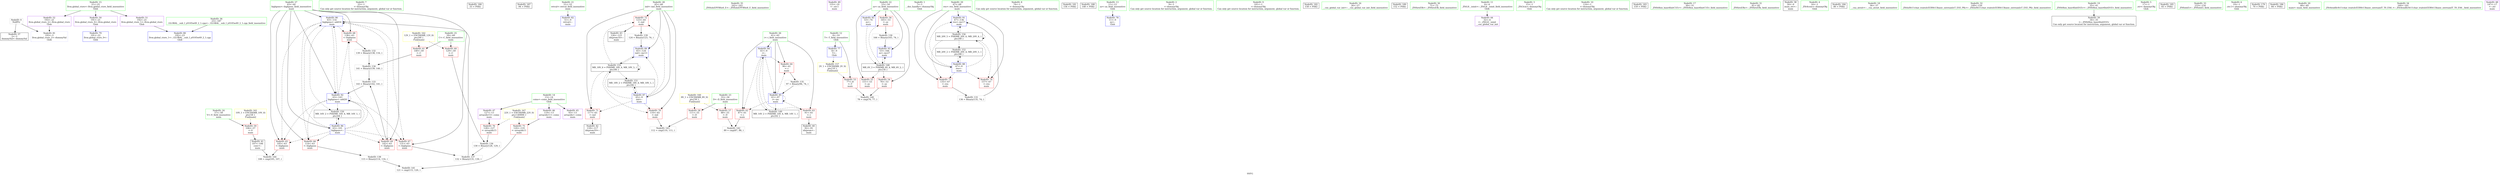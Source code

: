 digraph "SVFG" {
	label="SVFG";

	Node0x558ba76a9450 [shape=record,color=grey,label="{NodeID: 0\nNullPtr}"];
	Node0x558ba76a9450 -> Node0x558ba76bfa20[style=solid];
	Node0x558ba76a9450 -> Node0x558ba76c2fb0[style=solid];
	Node0x558ba76c3730 [shape=record,color=blue,label="{NodeID: 90\n63\<--132\nhighposs\<--add16\nmain\n}"];
	Node0x558ba76c3730 -> Node0x558ba76c21f0[style=dashed];
	Node0x558ba76c3730 -> Node0x558ba76c22c0[style=dashed];
	Node0x558ba76c3730 -> Node0x558ba76c2390[style=dashed];
	Node0x558ba76c3730 -> Node0x558ba76c2460[style=dashed];
	Node0x558ba76c3730 -> Node0x558ba76c2530[style=dashed];
	Node0x558ba76c3730 -> Node0x558ba76c3730[style=dashed];
	Node0x558ba76c3730 -> Node0x558ba76c38d0[style=dashed];
	Node0x558ba76c3730 -> Node0x558ba76cd6c0[style=dashed];
	Node0x558ba76be010 [shape=record,color=green,label="{NodeID: 7\n22\<--1\n\<--dummyObj\nCan only get source location for instruction, argument, global var or function.}"];
	Node0x558ba76d7d00 [shape=record,color=black,label="{NodeID: 180\n33 = PHI()\n}"];
	Node0x558ba76be860 [shape=record,color=green,label="{NodeID: 14\n13\<--14\ncoins\<--coins_field_insensitive\nGlob }"];
	Node0x558ba76be860 -> Node0x558ba76c0100[style=solid];
	Node0x558ba76be860 -> Node0x558ba76c01d0[style=solid];
	Node0x558ba76be860 -> Node0x558ba76c02a0[style=solid];
	Node0x558ba76d8d10 [shape=record,color=black,label="{NodeID: 187\n94 = PHI()\n}"];
	Node0x558ba76bec50 [shape=record,color=green,label="{NodeID: 21\n51\<--52\nretval\<--retval_field_insensitive\nmain\n}"];
	Node0x558ba76bec50 -> Node0x558ba76c30b0[style=solid];
	Node0x558ba76bf180 [shape=record,color=green,label="{NodeID: 28\n65\<--66\nind\<--ind_field_insensitive\nmain\n}"];
	Node0x558ba76bf180 -> Node0x558ba76c2600[style=solid];
	Node0x558ba76bf180 -> Node0x558ba76c26d0[style=solid];
	Node0x558ba76bf180 -> Node0x558ba76c27a0[style=solid];
	Node0x558ba76bf180 -> Node0x558ba76c34c0[style=solid];
	Node0x558ba76bf180 -> Node0x558ba76c3660[style=solid];
	Node0x558ba76bf820 [shape=record,color=green,label="{NodeID: 35\n162\<--163\n_ZNSolsEPFRSoS_E\<--_ZNSolsEPFRSoS_E_field_insensitive\n}"];
	Node0x558ba76bfe90 [shape=record,color=black,label="{NodeID: 42\n118\<--117\nidxprom10\<--\nmain\n}"];
	Node0x558ba76c5fe0 [shape=record,color=grey,label="{NodeID: 132\n139 = Binary(138, 116, )\n}"];
	Node0x558ba76c5fe0 -> Node0x558ba76c62e0[style=solid];
	Node0x558ba76c1460 [shape=record,color=purple,label="{NodeID: 49\n155\<--19\n\<--.str.1\nmain\n}"];
	Node0x558ba76c0d40 [shape=record,color=grey,label="{NodeID: 139\n124 = Binary(123, 74, )\n}"];
	Node0x558ba76c0d40 -> Node0x558ba76c3660[style=solid];
	Node0x558ba76c1aa0 [shape=record,color=red,label="{NodeID: 56\n165\<--53\n\<--zz\nmain\n}"];
	Node0x558ba76c1aa0 -> Node0x558ba76c5ce0[style=solid];
	Node0x558ba76c2050 [shape=record,color=red,label="{NodeID: 63\n91\<--61\n\<--i\nmain\n}"];
	Node0x558ba76c2050 -> Node0x558ba76bfcf0[style=solid];
	Node0x558ba76c2600 [shape=record,color=red,label="{NodeID: 70\n110\<--65\n\<--ind\nmain\n}"];
	Node0x558ba76c2600 -> Node0x558ba76c78b0[style=solid];
	Node0x558ba76d06a0 [shape=record,color=yellow,style=double,label="{NodeID: 160\n8V_1 = ENCHI(MR_8V_0)\npts\{56 \}\nFun[main]}"];
	Node0x558ba76d06a0 -> Node0x558ba76c1b70[style=dashed];
	Node0x558ba76d06a0 -> Node0x558ba76c1c40[style=dashed];
	Node0x558ba76c2bb0 [shape=record,color=blue,label="{NodeID: 77\n8\<--9\nT\<--\nGlob }"];
	Node0x558ba76c2bb0 -> Node0x558ba76cf9c0[style=dashed];
	Node0x558ba76d0cc0 [shape=record,color=yellow,style=double,label="{NodeID: 167\n22V_1 = ENCHI(MR_22V_0)\npts\{140000 \}\nFun[main]}"];
	Node0x558ba76d0cc0 -> Node0x558ba76c2a10[style=dashed];
	Node0x558ba76d0cc0 -> Node0x558ba76c2ae0[style=dashed];
	Node0x558ba76c3250 [shape=record,color=blue,label="{NodeID: 84\n61\<--9\ni\<--\nmain\n}"];
	Node0x558ba76c3250 -> Node0x558ba76c1f80[style=dashed];
	Node0x558ba76c3250 -> Node0x558ba76c2050[style=dashed];
	Node0x558ba76c3250 -> Node0x558ba76c2120[style=dashed];
	Node0x558ba76c3250 -> Node0x558ba76c3320[style=dashed];
	Node0x558ba76c3250 -> Node0x558ba76cd1c0[style=dashed];
	Node0x558ba76a8560 [shape=record,color=green,label="{NodeID: 1\n7\<--1\n__dso_handle\<--dummyObj\nGlob }"];
	Node0x558ba76c3800 [shape=record,color=blue,label="{NodeID: 91\n67\<--136\nres\<--inc17\nmain\n}"];
	Node0x558ba76c3800 -> Node0x558ba76cf4c0[style=dashed];
	Node0x558ba76a9630 [shape=record,color=green,label="{NodeID: 8\n74\<--1\n\<--dummyObj\nCan only get source location for instruction, argument, global var or function.}"];
	Node0x558ba76d86e0 [shape=record,color=black,label="{NodeID: 181\n156 = PHI()\n}"];
	Node0x558ba76be8f0 [shape=record,color=green,label="{NodeID: 15\n21\<--25\nllvm.global_ctors\<--llvm.global_ctors_field_insensitive\nGlob }"];
	Node0x558ba76be8f0 -> Node0x558ba76c1530[style=solid];
	Node0x558ba76be8f0 -> Node0x558ba76c1630[style=solid];
	Node0x558ba76be8f0 -> Node0x558ba76c1730[style=solid];
	Node0x558ba76d8de0 [shape=record,color=black,label="{NodeID: 188\n148 = PHI()\n}"];
	Node0x558ba76bece0 [shape=record,color=green,label="{NodeID: 22\n53\<--54\nzz\<--zz_field_insensitive\nmain\n}"];
	Node0x558ba76bece0 -> Node0x558ba76c1900[style=solid];
	Node0x558ba76bece0 -> Node0x558ba76c19d0[style=solid];
	Node0x558ba76bece0 -> Node0x558ba76c1aa0[style=solid];
	Node0x558ba76bece0 -> Node0x558ba76c3180[style=solid];
	Node0x558ba76bece0 -> Node0x558ba76c39a0[style=solid];
	Node0x558ba76bf250 [shape=record,color=green,label="{NodeID: 29\n67\<--68\nres\<--res_field_insensitive\nmain\n}"];
	Node0x558ba76bf250 -> Node0x558ba76c2870[style=solid];
	Node0x558ba76bf250 -> Node0x558ba76c2940[style=solid];
	Node0x558ba76bf250 -> Node0x558ba76c3590[style=solid];
	Node0x558ba76bf250 -> Node0x558ba76c3800[style=solid];
	Node0x558ba76bf920 [shape=record,color=green,label="{NodeID: 36\n23\<--187\n_GLOBAL__sub_I_y0105w49_2_1.cpp\<--_GLOBAL__sub_I_y0105w49_2_1.cpp_field_insensitive\n}"];
	Node0x558ba76bf920 -> Node0x558ba76c2eb0[style=solid];
	Node0x558ba76bff60 [shape=record,color=black,label="{NodeID: 43\n126\<--123\nidxprom14\<--\nmain\n}"];
	Node0x558ba76c6160 [shape=record,color=grey,label="{NodeID: 133\n143 = Binary(142, 141, )\n}"];
	Node0x558ba76c6160 -> Node0x558ba76c38d0[style=solid];
	Node0x558ba76c1530 [shape=record,color=purple,label="{NodeID: 50\n191\<--21\nllvm.global_ctors_0\<--llvm.global_ctors\nGlob }"];
	Node0x558ba76c1530 -> Node0x558ba76c2db0[style=solid];
	Node0x558ba76c0ec0 [shape=record,color=grey,label="{NodeID: 140\n78 = cmp(76, 77, )\n}"];
	Node0x558ba76c1b70 [shape=record,color=red,label="{NodeID: 57\n88\<--55\n\<--D\nmain\n}"];
	Node0x558ba76c1b70 -> Node0x558ba76c11c0[style=solid];
	Node0x558ba76c2120 [shape=record,color=red,label="{NodeID: 64\n96\<--61\n\<--i\nmain\n}"];
	Node0x558ba76c2120 -> Node0x558ba76c6460[style=solid];
	Node0x558ba76c26d0 [shape=record,color=red,label="{NodeID: 71\n117\<--65\n\<--ind\nmain\n}"];
	Node0x558ba76c26d0 -> Node0x558ba76bfe90[style=solid];
	Node0x558ba76d0780 [shape=record,color=yellow,style=double,label="{NodeID: 161\n10V_1 = ENCHI(MR_10V_0)\npts\{58 \}\nFun[main]}"];
	Node0x558ba76d0780 -> Node0x558ba76c1d10[style=dashed];
	Node0x558ba76c2cb0 [shape=record,color=blue,label="{NodeID: 78\n11\<--9\nzz\<--\nGlob }"];
	Node0x558ba76c3320 [shape=record,color=blue,label="{NodeID: 85\n61\<--97\ni\<--inc\nmain\n}"];
	Node0x558ba76c3320 -> Node0x558ba76c1f80[style=dashed];
	Node0x558ba76c3320 -> Node0x558ba76c2050[style=dashed];
	Node0x558ba76c3320 -> Node0x558ba76c2120[style=dashed];
	Node0x558ba76c3320 -> Node0x558ba76c3320[style=dashed];
	Node0x558ba76c3320 -> Node0x558ba76cd1c0[style=dashed];
	Node0x558ba76a9b10 [shape=record,color=green,label="{NodeID: 2\n9\<--1\n\<--dummyObj\nCan only get source location for instruction, argument, global var or function.}"];
	Node0x558ba76c38d0 [shape=record,color=blue,label="{NodeID: 92\n63\<--143\nhighposs\<--add20\nmain\n}"];
	Node0x558ba76c38d0 -> Node0x558ba76c21f0[style=dashed];
	Node0x558ba76c38d0 -> Node0x558ba76c22c0[style=dashed];
	Node0x558ba76c38d0 -> Node0x558ba76c2390[style=dashed];
	Node0x558ba76c38d0 -> Node0x558ba76c2460[style=dashed];
	Node0x558ba76c38d0 -> Node0x558ba76c2530[style=dashed];
	Node0x558ba76c38d0 -> Node0x558ba76c3730[style=dashed];
	Node0x558ba76c38d0 -> Node0x558ba76c38d0[style=dashed];
	Node0x558ba76c38d0 -> Node0x558ba76cd6c0[style=dashed];
	Node0x558ba76a96c0 [shape=record,color=green,label="{NodeID: 9\n101\<--1\n\<--dummyObj\nCan only get source location for instruction, argument, global var or function.}"];
	Node0x558ba76d8840 [shape=record,color=black,label="{NodeID: 182\n158 = PHI()\n}"];
	Node0x558ba76be980 [shape=record,color=green,label="{NodeID: 16\n26\<--27\n__cxx_global_var_init\<--__cxx_global_var_init_field_insensitive\n}"];
	Node0x558ba76d8f40 [shape=record,color=black,label="{NodeID: 189\n152 = PHI()\n}"];
	Node0x558ba76bed70 [shape=record,color=green,label="{NodeID: 23\n55\<--56\nD\<--D_field_insensitive\nmain\n}"];
	Node0x558ba76bed70 -> Node0x558ba76c1b70[style=solid];
	Node0x558ba76bed70 -> Node0x558ba76c1c40[style=solid];
	Node0x558ba76bf320 [shape=record,color=green,label="{NodeID: 30\n71\<--72\n_ZNSirsERi\<--_ZNSirsERi_field_insensitive\n}"];
	Node0x558ba76bfa20 [shape=record,color=black,label="{NodeID: 37\n2\<--3\ndummyVal\<--dummyVal\n}"];
	Node0x558ba76c0030 [shape=record,color=purple,label="{NodeID: 44\n32\<--4\n\<--_ZStL8__ioinit\n__cxx_global_var_init\n}"];
	Node0x558ba76c62e0 [shape=record,color=grey,label="{NodeID: 134\n141 = Binary(139, 140, )\n}"];
	Node0x558ba76c62e0 -> Node0x558ba76c6160[style=solid];
	Node0x558ba76c1630 [shape=record,color=purple,label="{NodeID: 51\n192\<--21\nllvm.global_ctors_1\<--llvm.global_ctors\nGlob }"];
	Node0x558ba76c1630 -> Node0x558ba76c2eb0[style=solid];
	Node0x558ba76c1040 [shape=record,color=grey,label="{NodeID: 141\n121 = cmp(115, 120, )\n}"];
	Node0x558ba76c1c40 [shape=record,color=red,label="{NodeID: 58\n111\<--55\n\<--D\nmain\n}"];
	Node0x558ba76c1c40 -> Node0x558ba76c78b0[style=solid];
	Node0x558ba76cccc0 [shape=record,color=black,label="{NodeID: 148\nMR_6V_3 = PHI(MR_6V_4, MR_6V_2, )\npts\{54 \}\n}"];
	Node0x558ba76cccc0 -> Node0x558ba76c1900[style=dashed];
	Node0x558ba76cccc0 -> Node0x558ba76c19d0[style=dashed];
	Node0x558ba76cccc0 -> Node0x558ba76c1aa0[style=dashed];
	Node0x558ba76cccc0 -> Node0x558ba76c39a0[style=dashed];
	Node0x558ba76c21f0 [shape=record,color=red,label="{NodeID: 65\n105\<--63\n\<--highposs\nmain\n}"];
	Node0x558ba76c21f0 -> Node0x558ba76c79f0[style=solid];
	Node0x558ba76cefc0 [shape=record,color=black,label="{NodeID: 155\nMR_18V_6 = PHI(MR_18V_4, MR_18V_5, )\npts\{66 \}\n}"];
	Node0x558ba76cefc0 -> Node0x558ba76c2600[style=dashed];
	Node0x558ba76cefc0 -> Node0x558ba76c26d0[style=dashed];
	Node0x558ba76cefc0 -> Node0x558ba76c27a0[style=dashed];
	Node0x558ba76cefc0 -> Node0x558ba76c3660[style=dashed];
	Node0x558ba76cefc0 -> Node0x558ba76cdbc0[style=dashed];
	Node0x558ba76cefc0 -> Node0x558ba76cefc0[style=dashed];
	Node0x558ba76c27a0 [shape=record,color=red,label="{NodeID: 72\n123\<--65\n\<--ind\nmain\n}"];
	Node0x558ba76c27a0 -> Node0x558ba76bff60[style=solid];
	Node0x558ba76c27a0 -> Node0x558ba76c0d40[style=solid];
	Node0x558ba76d0860 [shape=record,color=yellow,style=double,label="{NodeID: 162\n12V_1 = ENCHI(MR_12V_0)\npts\{60 \}\nFun[main]}"];
	Node0x558ba76d0860 -> Node0x558ba76c1de0[style=dashed];
	Node0x558ba76d0860 -> Node0x558ba76c1eb0[style=dashed];
	Node0x558ba76c2db0 [shape=record,color=blue,label="{NodeID: 79\n191\<--22\nllvm.global_ctors_0\<--\nGlob }"];
	Node0x558ba76c33f0 [shape=record,color=blue,label="{NodeID: 86\n63\<--101\nhighposs\<--\nmain\n}"];
	Node0x558ba76c33f0 -> Node0x558ba76c21f0[style=dashed];
	Node0x558ba76c33f0 -> Node0x558ba76c22c0[style=dashed];
	Node0x558ba76c33f0 -> Node0x558ba76c2390[style=dashed];
	Node0x558ba76c33f0 -> Node0x558ba76c2460[style=dashed];
	Node0x558ba76c33f0 -> Node0x558ba76c2530[style=dashed];
	Node0x558ba76c33f0 -> Node0x558ba76c3730[style=dashed];
	Node0x558ba76c33f0 -> Node0x558ba76c38d0[style=dashed];
	Node0x558ba76c33f0 -> Node0x558ba76cd6c0[style=dashed];
	Node0x558ba76a98d0 [shape=record,color=green,label="{NodeID: 3\n15\<--1\n_ZSt3cin\<--dummyObj\nGlob }"];
	Node0x558ba76c39a0 [shape=record,color=blue,label="{NodeID: 93\n53\<--166\nzz\<--inc27\nmain\n}"];
	Node0x558ba76c39a0 -> Node0x558ba76cccc0[style=dashed];
	Node0x558ba76a9750 [shape=record,color=green,label="{NodeID: 10\n116\<--1\n\<--dummyObj\nCan only get source location for instruction, argument, global var or function.}"];
	Node0x558ba76d8940 [shape=record,color=black,label="{NodeID: 183\n159 = PHI()\n}"];
	Node0x558ba76bea10 [shape=record,color=green,label="{NodeID: 17\n30\<--31\n_ZNSt8ios_base4InitC1Ev\<--_ZNSt8ios_base4InitC1Ev_field_insensitive\n}"];
	Node0x558ba76bee40 [shape=record,color=green,label="{NodeID: 24\n57\<--58\nV\<--V_field_insensitive\nmain\n}"];
	Node0x558ba76bee40 -> Node0x558ba76c1d10[style=solid];
	Node0x558ba76bf420 [shape=record,color=green,label="{NodeID: 31\n81\<--82\n_ZNSirsERx\<--_ZNSirsERx_field_insensitive\n}"];
	Node0x558ba76bfb20 [shape=record,color=black,label="{NodeID: 38\n50\<--9\nmain_ret\<--\nmain\n}"];
	Node0x558ba76c0100 [shape=record,color=purple,label="{NodeID: 45\n93\<--13\narrayidx\<--coins\nmain\n}"];
	Node0x558ba76c6460 [shape=record,color=grey,label="{NodeID: 135\n97 = Binary(96, 74, )\n}"];
	Node0x558ba76c6460 -> Node0x558ba76c3320[style=solid];
	Node0x558ba76c1730 [shape=record,color=purple,label="{NodeID: 52\n193\<--21\nllvm.global_ctors_2\<--llvm.global_ctors\nGlob }"];
	Node0x558ba76c1730 -> Node0x558ba76c2fb0[style=solid];
	Node0x558ba76c11c0 [shape=record,color=grey,label="{NodeID: 142\n89 = cmp(87, 88, )\n}"];
	Node0x558ba76c1d10 [shape=record,color=red,label="{NodeID: 59\n106\<--57\n\<--V\nmain\n}"];
	Node0x558ba76c1d10 -> Node0x558ba76bfdc0[style=solid];
	Node0x558ba76cd1c0 [shape=record,color=black,label="{NodeID: 149\nMR_14V_2 = PHI(MR_14V_4, MR_14V_1, )\npts\{62 \}\n}"];
	Node0x558ba76cd1c0 -> Node0x558ba76c3250[style=dashed];
	Node0x558ba76c22c0 [shape=record,color=red,label="{NodeID: 66\n114\<--63\n\<--highposs\nmain\n}"];
	Node0x558ba76c22c0 -> Node0x558ba76c0bc0[style=solid];
	Node0x558ba76cf4c0 [shape=record,color=black,label="{NodeID: 156\nMR_20V_5 = PHI(MR_20V_6, MR_20V_4, )\npts\{68 \}\n}"];
	Node0x558ba76cf4c0 -> Node0x558ba76c2870[style=dashed];
	Node0x558ba76cf4c0 -> Node0x558ba76c2940[style=dashed];
	Node0x558ba76cf4c0 -> Node0x558ba76c3800[style=dashed];
	Node0x558ba76cf4c0 -> Node0x558ba76ce0c0[style=dashed];
	Node0x558ba76cf4c0 -> Node0x558ba76cf4c0[style=dashed];
	Node0x558ba76c2870 [shape=record,color=red,label="{NodeID: 73\n135\<--67\n\<--res\nmain\n}"];
	Node0x558ba76c2870 -> Node0x558ba76c5e60[style=solid];
	Node0x558ba76c2eb0 [shape=record,color=blue,label="{NodeID: 80\n192\<--23\nllvm.global_ctors_1\<--_GLOBAL__sub_I_y0105w49_2_1.cpp\nGlob }"];
	Node0x558ba76c34c0 [shape=record,color=blue,label="{NodeID: 87\n65\<--9\nind\<--\nmain\n}"];
	Node0x558ba76c34c0 -> Node0x558ba76c2600[style=dashed];
	Node0x558ba76c34c0 -> Node0x558ba76c26d0[style=dashed];
	Node0x558ba76c34c0 -> Node0x558ba76c27a0[style=dashed];
	Node0x558ba76c34c0 -> Node0x558ba76c3660[style=dashed];
	Node0x558ba76c34c0 -> Node0x558ba76cdbc0[style=dashed];
	Node0x558ba76c34c0 -> Node0x558ba76cefc0[style=dashed];
	Node0x558ba76a9960 [shape=record,color=green,label="{NodeID: 4\n16\<--1\n_ZSt4cout\<--dummyObj\nGlob }"];
	Node0x558ba76a9e10 [shape=record,color=green,label="{NodeID: 11\n4\<--6\n_ZStL8__ioinit\<--_ZStL8__ioinit_field_insensitive\nGlob }"];
	Node0x558ba76a9e10 -> Node0x558ba76c0030[style=solid];
	Node0x558ba76d8a10 [shape=record,color=black,label="{NodeID: 184\n80 = PHI()\n}"];
	Node0x558ba76beaa0 [shape=record,color=green,label="{NodeID: 18\n36\<--37\n__cxa_atexit\<--__cxa_atexit_field_insensitive\n}"];
	Node0x558ba76bef10 [shape=record,color=green,label="{NodeID: 25\n59\<--60\nC\<--C_field_insensitive\nmain\n}"];
	Node0x558ba76bef10 -> Node0x558ba76c1de0[style=solid];
	Node0x558ba76bef10 -> Node0x558ba76c1eb0[style=solid];
	Node0x558ba76bf520 [shape=record,color=green,label="{NodeID: 32\n149\<--150\n_ZStlsISt11char_traitsIcEERSt13basic_ostreamIcT_ES5_PKc\<--_ZStlsISt11char_traitsIcEERSt13basic_ostreamIcT_ES5_PKc_field_insensitive\n}"];
	Node0x558ba76bfbf0 [shape=record,color=black,label="{NodeID: 39\n34\<--35\n\<--_ZNSt8ios_base4InitD1Ev\nCan only get source location for instruction, argument, global var or function.}"];
	Node0x558ba76c01d0 [shape=record,color=purple,label="{NodeID: 46\n119\<--13\narrayidx11\<--coins\nmain\n}"];
	Node0x558ba76c01d0 -> Node0x558ba76c2a10[style=solid];
	Node0x558ba76c65e0 [shape=record,color=grey,label="{NodeID: 136\n130 = Binary(128, 129, )\n}"];
	Node0x558ba76c65e0 -> Node0x558ba76c6760[style=solid];
	Node0x558ba76c1830 [shape=record,color=red,label="{NodeID: 53\n77\<--8\n\<--T\nmain\n}"];
	Node0x558ba76c1830 -> Node0x558ba76c0ec0[style=solid];
	Node0x558ba76c78b0 [shape=record,color=grey,label="{NodeID: 143\n112 = cmp(110, 111, )\n}"];
	Node0x558ba76c1de0 [shape=record,color=red,label="{NodeID: 60\n129\<--59\n\<--C\nmain\n}"];
	Node0x558ba76c1de0 -> Node0x558ba76c65e0[style=solid];
	Node0x558ba76cd6c0 [shape=record,color=black,label="{NodeID: 150\nMR_16V_2 = PHI(MR_16V_4, MR_16V_1, )\npts\{64 \}\n}"];
	Node0x558ba76cd6c0 -> Node0x558ba76c33f0[style=dashed];
	Node0x558ba76c2390 [shape=record,color=red,label="{NodeID: 67\n131\<--63\n\<--highposs\nmain\n}"];
	Node0x558ba76c2390 -> Node0x558ba76c6760[style=solid];
	Node0x558ba76cf9c0 [shape=record,color=yellow,style=double,label="{NodeID: 157\n2V_1 = ENCHI(MR_2V_0)\npts\{10 \}\nFun[main]}"];
	Node0x558ba76cf9c0 -> Node0x558ba76c1830[style=dashed];
	Node0x558ba76c2940 [shape=record,color=red,label="{NodeID: 74\n157\<--67\n\<--res\nmain\n}"];
	Node0x558ba76c2fb0 [shape=record,color=blue, style = dotted,label="{NodeID: 81\n193\<--3\nllvm.global_ctors_2\<--dummyVal\nGlob }"];
	Node0x558ba76c3590 [shape=record,color=blue,label="{NodeID: 88\n67\<--9\nres\<--\nmain\n}"];
	Node0x558ba76c3590 -> Node0x558ba76c2870[style=dashed];
	Node0x558ba76c3590 -> Node0x558ba76c2940[style=dashed];
	Node0x558ba76c3590 -> Node0x558ba76c3800[style=dashed];
	Node0x558ba76c3590 -> Node0x558ba76ce0c0[style=dashed];
	Node0x558ba76c3590 -> Node0x558ba76cf4c0[style=dashed];
	Node0x558ba76bdef0 [shape=record,color=green,label="{NodeID: 5\n17\<--1\n.str\<--dummyObj\nGlob }"];
	Node0x558ba76a9ee0 [shape=record,color=green,label="{NodeID: 12\n8\<--10\nT\<--T_field_insensitive\nGlob }"];
	Node0x558ba76a9ee0 -> Node0x558ba76c1830[style=solid];
	Node0x558ba76a9ee0 -> Node0x558ba76c2bb0[style=solid];
	Node0x558ba76d8b40 [shape=record,color=black,label="{NodeID: 185\n83 = PHI()\n}"];
	Node0x558ba76beb30 [shape=record,color=green,label="{NodeID: 19\n35\<--41\n_ZNSt8ios_base4InitD1Ev\<--_ZNSt8ios_base4InitD1Ev_field_insensitive\n}"];
	Node0x558ba76beb30 -> Node0x558ba76bfbf0[style=solid];
	Node0x558ba76befe0 [shape=record,color=green,label="{NodeID: 26\n61\<--62\ni\<--i_field_insensitive\nmain\n}"];
	Node0x558ba76befe0 -> Node0x558ba76c1f80[style=solid];
	Node0x558ba76befe0 -> Node0x558ba76c2050[style=solid];
	Node0x558ba76befe0 -> Node0x558ba76c2120[style=solid];
	Node0x558ba76befe0 -> Node0x558ba76c3250[style=solid];
	Node0x558ba76befe0 -> Node0x558ba76c3320[style=solid];
	Node0x558ba76bf620 [shape=record,color=green,label="{NodeID: 33\n153\<--154\n_ZNSolsEi\<--_ZNSolsEi_field_insensitive\n}"];
	Node0x558ba76bfcf0 [shape=record,color=black,label="{NodeID: 40\n92\<--91\nidxprom\<--\nmain\n}"];
	Node0x558ba76c5ce0 [shape=record,color=grey,label="{NodeID: 130\n166 = Binary(165, 74, )\n}"];
	Node0x558ba76c5ce0 -> Node0x558ba76c39a0[style=solid];
	Node0x558ba76c02a0 [shape=record,color=purple,label="{NodeID: 47\n127\<--13\narrayidx15\<--coins\nmain\n}"];
	Node0x558ba76c02a0 -> Node0x558ba76c2ae0[style=solid];
	Node0x558ba76c6760 [shape=record,color=grey,label="{NodeID: 137\n132 = Binary(131, 130, )\n}"];
	Node0x558ba76c6760 -> Node0x558ba76c3730[style=solid];
	Node0x558ba76c1900 [shape=record,color=red,label="{NodeID: 54\n76\<--53\n\<--zz\nmain\n}"];
	Node0x558ba76c1900 -> Node0x558ba76c0ec0[style=solid];
	Node0x558ba76c79f0 [shape=record,color=grey,label="{NodeID: 144\n108 = cmp(105, 107, )\n}"];
	Node0x558ba76c1eb0 [shape=record,color=red,label="{NodeID: 61\n140\<--59\n\<--C\nmain\n}"];
	Node0x558ba76c1eb0 -> Node0x558ba76c62e0[style=solid];
	Node0x558ba76cdbc0 [shape=record,color=black,label="{NodeID: 151\nMR_18V_2 = PHI(MR_18V_4, MR_18V_1, )\npts\{66 \}\n}"];
	Node0x558ba76cdbc0 -> Node0x558ba76c34c0[style=dashed];
	Node0x558ba76c2460 [shape=record,color=red,label="{NodeID: 68\n138\<--63\n\<--highposs\nmain\n}"];
	Node0x558ba76c2460 -> Node0x558ba76c5fe0[style=solid];
	Node0x558ba76c2a10 [shape=record,color=red,label="{NodeID: 75\n120\<--119\n\<--arrayidx11\nmain\n}"];
	Node0x558ba76c2a10 -> Node0x558ba76c1040[style=solid];
	Node0x558ba76c30b0 [shape=record,color=blue,label="{NodeID: 82\n51\<--9\nretval\<--\nmain\n}"];
	Node0x558ba76c3660 [shape=record,color=blue,label="{NodeID: 89\n65\<--124\nind\<--inc13\nmain\n}"];
	Node0x558ba76c3660 -> Node0x558ba76cefc0[style=dashed];
	Node0x558ba76bdf80 [shape=record,color=green,label="{NodeID: 6\n19\<--1\n.str.1\<--dummyObj\nGlob }"];
	Node0x558ba74f06b0 [shape=record,color=black,label="{NodeID: 179\n70 = PHI()\n}"];
	Node0x558ba76a9fb0 [shape=record,color=green,label="{NodeID: 13\n11\<--12\nzz\<--zz_field_insensitive\nGlob }"];
	Node0x558ba76a9fb0 -> Node0x558ba76c2cb0[style=solid];
	Node0x558ba76d8c40 [shape=record,color=black,label="{NodeID: 186\n84 = PHI()\n}"];
	Node0x558ba76bebc0 [shape=record,color=green,label="{NodeID: 20\n48\<--49\nmain\<--main_field_insensitive\n}"];
	Node0x558ba76bf0b0 [shape=record,color=green,label="{NodeID: 27\n63\<--64\nhighposs\<--highposs_field_insensitive\nmain\n}"];
	Node0x558ba76bf0b0 -> Node0x558ba76c21f0[style=solid];
	Node0x558ba76bf0b0 -> Node0x558ba76c22c0[style=solid];
	Node0x558ba76bf0b0 -> Node0x558ba76c2390[style=solid];
	Node0x558ba76bf0b0 -> Node0x558ba76c2460[style=solid];
	Node0x558ba76bf0b0 -> Node0x558ba76c2530[style=solid];
	Node0x558ba76bf0b0 -> Node0x558ba76c33f0[style=solid];
	Node0x558ba76bf0b0 -> Node0x558ba76c3730[style=solid];
	Node0x558ba76bf0b0 -> Node0x558ba76c38d0[style=solid];
	Node0x558ba76bf720 [shape=record,color=green,label="{NodeID: 34\n160\<--161\n_ZSt4endlIcSt11char_traitsIcEERSt13basic_ostreamIT_T0_ES6_\<--_ZSt4endlIcSt11char_traitsIcEERSt13basic_ostreamIT_T0_ES6__field_insensitive\n}"];
	Node0x558ba76bfdc0 [shape=record,color=black,label="{NodeID: 41\n107\<--106\nconv\<--\nmain\n}"];
	Node0x558ba76bfdc0 -> Node0x558ba76c79f0[style=solid];
	Node0x558ba76c5e60 [shape=record,color=grey,label="{NodeID: 131\n136 = Binary(135, 74, )\n}"];
	Node0x558ba76c5e60 -> Node0x558ba76c3800[style=solid];
	Node0x558ba76c1390 [shape=record,color=purple,label="{NodeID: 48\n147\<--17\n\<--.str\nmain\n}"];
	Node0x558ba76c0bc0 [shape=record,color=grey,label="{NodeID: 138\n115 = Binary(114, 116, )\n}"];
	Node0x558ba76c0bc0 -> Node0x558ba76c1040[style=solid];
	Node0x558ba76c19d0 [shape=record,color=red,label="{NodeID: 55\n151\<--53\n\<--zz\nmain\n}"];
	Node0x558ba76c1f80 [shape=record,color=red,label="{NodeID: 62\n87\<--61\n\<--i\nmain\n}"];
	Node0x558ba76c1f80 -> Node0x558ba76c11c0[style=solid];
	Node0x558ba76ce0c0 [shape=record,color=black,label="{NodeID: 152\nMR_20V_2 = PHI(MR_20V_4, MR_20V_1, )\npts\{68 \}\n}"];
	Node0x558ba76ce0c0 -> Node0x558ba76c3590[style=dashed];
	Node0x558ba76c2530 [shape=record,color=red,label="{NodeID: 69\n142\<--63\n\<--highposs\nmain\n}"];
	Node0x558ba76c2530 -> Node0x558ba76c6160[style=solid];
	Node0x558ba76c2ae0 [shape=record,color=red,label="{NodeID: 76\n128\<--127\n\<--arrayidx15\nmain\n}"];
	Node0x558ba76c2ae0 -> Node0x558ba76c65e0[style=solid];
	Node0x558ba76c3180 [shape=record,color=blue,label="{NodeID: 83\n53\<--74\nzz\<--\nmain\n}"];
	Node0x558ba76c3180 -> Node0x558ba76cccc0[style=dashed];
}
